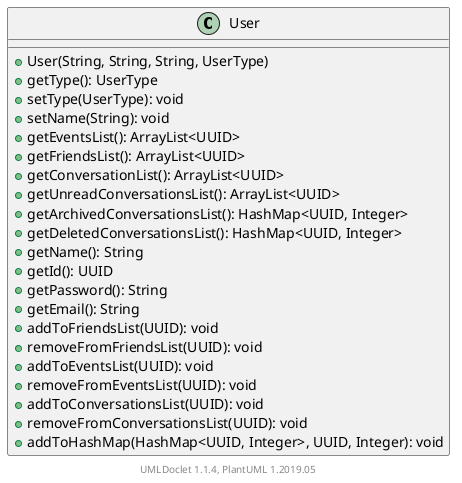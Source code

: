 @startuml

    class User [[User.html]] {
        +User(String, String, String, UserType)
        +getType(): UserType
        +setType(UserType): void
        +setName(String): void
        +getEventsList(): ArrayList<UUID>
        +getFriendsList(): ArrayList<UUID>
        +getConversationList(): ArrayList<UUID>
        +getUnreadConversationsList(): ArrayList<UUID>
        +getArchivedConversationsList(): HashMap<UUID, Integer>
        +getDeletedConversationsList(): HashMap<UUID, Integer>
        +getName(): String
        +getId(): UUID
        +getPassword(): String
        +getEmail(): String
        +addToFriendsList(UUID): void
        +removeFromFriendsList(UUID): void
        +addToEventsList(UUID): void
        +removeFromEventsList(UUID): void
        +addToConversationsList(UUID): void
        +removeFromConversationsList(UUID): void
        +addToHashMap(HashMap<UUID, Integer>, UUID, Integer): void
    }


    center footer UMLDoclet 1.1.4, PlantUML 1.2019.05
@enduml
